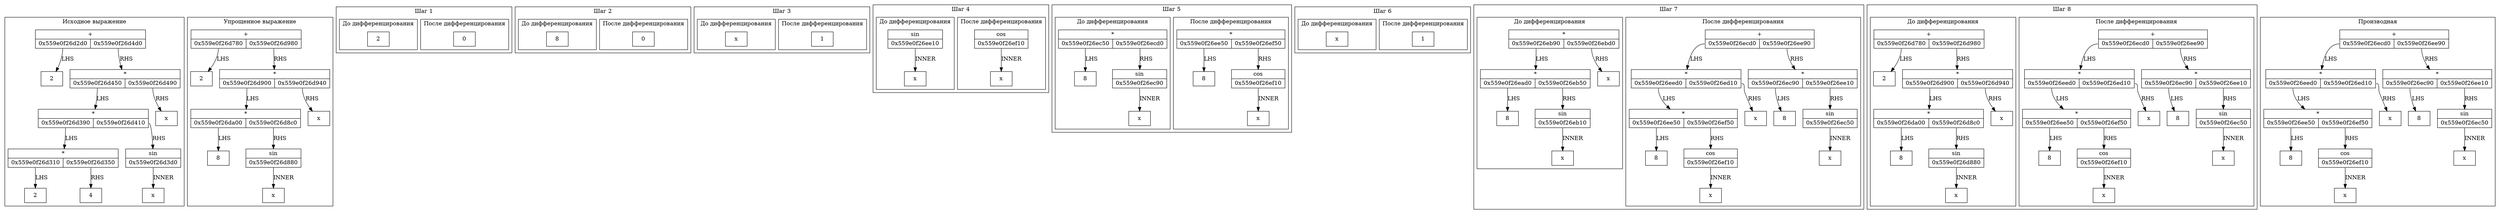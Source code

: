 digraph {
subgraph cluster_source {
label="Исходное выражение";
node_0_0x559e0f26d510 [shape=record,label=" { + | { <left> 0x559e0f26d2d0 | <right> 0x559e0f26d4d0 } } " ];
node_0_0x559e0f26d510:<left> -> node_0_0x559e0f26d2d0 [label="LHS"]node_0_0x559e0f26d510:<right> -> node_0_0x559e0f26d4d0 [label="RHS"]node_0_0x559e0f26d2d0 [shape=record,label="{ 2 }" ];
node_0_0x559e0f26d4d0 [shape=record,label=" { * | { <left> 0x559e0f26d450 | <right> 0x559e0f26d490 } } " ];
node_0_0x559e0f26d4d0:<left> -> node_0_0x559e0f26d450 [label="LHS"]node_0_0x559e0f26d4d0:<right> -> node_0_0x559e0f26d490 [label="RHS"]node_0_0x559e0f26d450 [shape=record,label=" { * | { <left> 0x559e0f26d390 | <right> 0x559e0f26d410 } } " ];
node_0_0x559e0f26d450:<left> -> node_0_0x559e0f26d390 [label="LHS"]node_0_0x559e0f26d450:<right> -> node_0_0x559e0f26d410 [label="RHS"]node_0_0x559e0f26d390 [shape=record,label=" { * | { <left> 0x559e0f26d310 | <right> 0x559e0f26d350 } } " ];
node_0_0x559e0f26d390:<left> -> node_0_0x559e0f26d310 [label="LHS"]node_0_0x559e0f26d390:<right> -> node_0_0x559e0f26d350 [label="RHS"]node_0_0x559e0f26d310 [shape=record,label="{ 2 }" ];
node_0_0x559e0f26d350 [shape=record,label="{ 4 }" ];
node_0_0x559e0f26d410 [shape=record,label="{ sin | <inner> 0x559e0f26d3d0 }" ];
node_0_0x559e0f26d410:<inner> -> node_0_0x559e0f26d3d0 [label="INNER"]node_0_0x559e0f26d3d0 [shape=record,label="{ x }" ];
node_0_0x559e0f26d490 [shape=record,label="{ x }" ];
}
subgraph cluster_simplified {
label="Упрощенное выражение";
node_0_0x559e0f26d9c0 [shape=record,label=" { + | { <left> 0x559e0f26d780 | <right> 0x559e0f26d980 } } " ];
node_0_0x559e0f26d9c0:<left> -> node_0_0x559e0f26d780 [label="LHS"]node_0_0x559e0f26d9c0:<right> -> node_0_0x559e0f26d980 [label="RHS"]node_0_0x559e0f26d780 [shape=record,label="{ 2 }" ];
node_0_0x559e0f26d980 [shape=record,label=" { * | { <left> 0x559e0f26d900 | <right> 0x559e0f26d940 } } " ];
node_0_0x559e0f26d980:<left> -> node_0_0x559e0f26d900 [label="LHS"]node_0_0x559e0f26d980:<right> -> node_0_0x559e0f26d940 [label="RHS"]node_0_0x559e0f26d900 [shape=record,label=" { * | { <left> 0x559e0f26da00 | <right> 0x559e0f26d8c0 } } " ];
node_0_0x559e0f26d900:<left> -> node_0_0x559e0f26da00 [label="LHS"]node_0_0x559e0f26d900:<right> -> node_0_0x559e0f26d8c0 [label="RHS"]node_0_0x559e0f26da00 [shape=record,label="{ 8 }" ];
node_0_0x559e0f26d8c0 [shape=record,label="{ sin | <inner> 0x559e0f26d880 }" ];
node_0_0x559e0f26d8c0:<inner> -> node_0_0x559e0f26d880 [label="INNER"]node_0_0x559e0f26d880 [shape=record,label="{ x }" ];
node_0_0x559e0f26d940 [shape=record,label="{ x }" ];
}
subgraph cluster_step1 {
label = "Шаг 1";
subgraph cluster_step1_2 {
label = "После дифференцирования";
node_1_0x559e0f26ea90 [shape=record,label="{ 0 }" ];
}
subgraph cluster_step1_1 {
label = "До дифференцирования";
node_1_0x559e0f26ea50 [shape=record,label="{ 2 }" ];
}
}
subgraph cluster_step2 {
label = "Шаг 2";
subgraph cluster_step2_2 {
label = "После дифференцирования";
node_2_0x559e0f26ed90 [shape=record,label="{ 0 }" ];
}
subgraph cluster_step2_1 {
label = "До дифференцирования";
node_2_0x559e0f26ed50 [shape=record,label="{ 8 }" ];
}
}
subgraph cluster_step3 {
label = "Шаг 3";
subgraph cluster_step3_2 {
label = "После дифференцирования";
node_3_0x559e0f26efd0 [shape=record,label="{ 1 }" ];
}
subgraph cluster_step3_1 {
label = "До дифференцирования";
node_3_0x559e0f26ef90 [shape=record,label="{ x }" ];
}
}
subgraph cluster_step4 {
label = "Шаг 4";
subgraph cluster_step4_2 {
label = "После дифференцирования";
node_4_0x559e0f26ef50 [shape=record,label="{ cos | <inner> 0x559e0f26ef10 }" ];
node_4_0x559e0f26ef50:<inner> -> node_4_0x559e0f26ef10 [label="INNER"]node_4_0x559e0f26ef10 [shape=record,label="{ x }" ];
}
subgraph cluster_step4_1 {
label = "До дифференцирования";
node_4_0x559e0f26eed0 [shape=record,label="{ sin | <inner> 0x559e0f26ee10 }" ];
node_4_0x559e0f26eed0:<inner> -> node_4_0x559e0f26ee10 [label="INNER"]node_4_0x559e0f26ee10 [shape=record,label="{ x }" ];
}
}
subgraph cluster_step5 {
label = "Шаг 5";
subgraph cluster_step5_2 {
label = "После дифференцирования";
node_5_0x559e0f26eed0 [shape=record,label=" { * | { <left> 0x559e0f26ee50 | <right> 0x559e0f26ef50 } } " ];
node_5_0x559e0f26eed0:<left> -> node_5_0x559e0f26ee50 [label="LHS"]node_5_0x559e0f26eed0:<right> -> node_5_0x559e0f26ef50 [label="RHS"]node_5_0x559e0f26ee50 [shape=record,label="{ 8 }" ];
node_5_0x559e0f26ef50 [shape=record,label="{ cos | <inner> 0x559e0f26ef10 }" ];
node_5_0x559e0f26ef50:<inner> -> node_5_0x559e0f26ef10 [label="INNER"]node_5_0x559e0f26ef10 [shape=record,label="{ x }" ];
}
subgraph cluster_step5_1 {
label = "До дифференцирования";
node_5_0x559e0f26ed10 [shape=record,label=" { * | { <left> 0x559e0f26ec50 | <right> 0x559e0f26ecd0 } } " ];
node_5_0x559e0f26ed10:<left> -> node_5_0x559e0f26ec50 [label="LHS"]node_5_0x559e0f26ed10:<right> -> node_5_0x559e0f26ecd0 [label="RHS"]node_5_0x559e0f26ec50 [shape=record,label="{ 8 }" ];
node_5_0x559e0f26ecd0 [shape=record,label="{ sin | <inner> 0x559e0f26ec90 }" ];
node_5_0x559e0f26ecd0:<inner> -> node_5_0x559e0f26ec90 [label="INNER"]node_5_0x559e0f26ec90 [shape=record,label="{ x }" ];
}
}
subgraph cluster_step6 {
label = "Шаг 6";
subgraph cluster_step6_2 {
label = "После дифференцирования";
node_6_0x559e0f26efd0 [shape=record,label="{ 1 }" ];
}
subgraph cluster_step6_1 {
label = "До дифференцирования";
node_6_0x559e0f26ef90 [shape=record,label="{ x }" ];
}
}
subgraph cluster_step7 {
label = "Шаг 7";
subgraph cluster_step7_2 {
label = "После дифференцирования";
node_7_0x559e0f26ef90 [shape=record,label=" { + | { <left> 0x559e0f26ecd0 | <right> 0x559e0f26ee90 } } " ];
node_7_0x559e0f26ef90:<left> -> node_7_0x559e0f26ecd0 [label="LHS"]node_7_0x559e0f26ef90:<right> -> node_7_0x559e0f26ee90 [label="RHS"]node_7_0x559e0f26ecd0 [shape=record,label=" { * | { <left> 0x559e0f26eed0 | <right> 0x559e0f26ed10 } } " ];
node_7_0x559e0f26ecd0:<left> -> node_7_0x559e0f26eed0 [label="LHS"]node_7_0x559e0f26ecd0:<right> -> node_7_0x559e0f26ed10 [label="RHS"]node_7_0x559e0f26eed0 [shape=record,label=" { * | { <left> 0x559e0f26ee50 | <right> 0x559e0f26ef50 } } " ];
node_7_0x559e0f26eed0:<left> -> node_7_0x559e0f26ee50 [label="LHS"]node_7_0x559e0f26eed0:<right> -> node_7_0x559e0f26ef50 [label="RHS"]node_7_0x559e0f26ee50 [shape=record,label="{ 8 }" ];
node_7_0x559e0f26ef50 [shape=record,label="{ cos | <inner> 0x559e0f26ef10 }" ];
node_7_0x559e0f26ef50:<inner> -> node_7_0x559e0f26ef10 [label="INNER"]node_7_0x559e0f26ef10 [shape=record,label="{ x }" ];
node_7_0x559e0f26ed10 [shape=record,label="{ x }" ];
node_7_0x559e0f26ee90 [shape=record,label=" { * | { <left> 0x559e0f26ec90 | <right> 0x559e0f26ee10 } } " ];
node_7_0x559e0f26ee90:<left> -> node_7_0x559e0f26ec90 [label="LHS"]node_7_0x559e0f26ee90:<right> -> node_7_0x559e0f26ee10 [label="RHS"]node_7_0x559e0f26ec90 [shape=record,label="{ 8 }" ];
node_7_0x559e0f26ee10 [shape=record,label="{ sin | <inner> 0x559e0f26ec50 }" ];
node_7_0x559e0f26ee10:<inner> -> node_7_0x559e0f26ec50 [label="INNER"]node_7_0x559e0f26ec50 [shape=record,label="{ x }" ];
}
subgraph cluster_step7_1 {
label = "До дифференцирования";
node_7_0x559e0f26ec10 [shape=record,label=" { * | { <left> 0x559e0f26eb90 | <right> 0x559e0f26ebd0 } } " ];
node_7_0x559e0f26ec10:<left> -> node_7_0x559e0f26eb90 [label="LHS"]node_7_0x559e0f26ec10:<right> -> node_7_0x559e0f26ebd0 [label="RHS"]node_7_0x559e0f26eb90 [shape=record,label=" { * | { <left> 0x559e0f26ead0 | <right> 0x559e0f26eb50 } } " ];
node_7_0x559e0f26eb90:<left> -> node_7_0x559e0f26ead0 [label="LHS"]node_7_0x559e0f26eb90:<right> -> node_7_0x559e0f26eb50 [label="RHS"]node_7_0x559e0f26ead0 [shape=record,label="{ 8 }" ];
node_7_0x559e0f26eb50 [shape=record,label="{ sin | <inner> 0x559e0f26eb10 }" ];
node_7_0x559e0f26eb50:<inner> -> node_7_0x559e0f26eb10 [label="INNER"]node_7_0x559e0f26eb10 [shape=record,label="{ x }" ];
node_7_0x559e0f26ebd0 [shape=record,label="{ x }" ];
}
}
subgraph cluster_step8 {
label = "Шаг 8";
subgraph cluster_step8_2 {
label = "После дифференцирования";
node_8_0x559e0f26ef90 [shape=record,label=" { + | { <left> 0x559e0f26ecd0 | <right> 0x559e0f26ee90 } } " ];
node_8_0x559e0f26ef90:<left> -> node_8_0x559e0f26ecd0 [label="LHS"]node_8_0x559e0f26ef90:<right> -> node_8_0x559e0f26ee90 [label="RHS"]node_8_0x559e0f26ecd0 [shape=record,label=" { * | { <left> 0x559e0f26eed0 | <right> 0x559e0f26ed10 } } " ];
node_8_0x559e0f26ecd0:<left> -> node_8_0x559e0f26eed0 [label="LHS"]node_8_0x559e0f26ecd0:<right> -> node_8_0x559e0f26ed10 [label="RHS"]node_8_0x559e0f26eed0 [shape=record,label=" { * | { <left> 0x559e0f26ee50 | <right> 0x559e0f26ef50 } } " ];
node_8_0x559e0f26eed0:<left> -> node_8_0x559e0f26ee50 [label="LHS"]node_8_0x559e0f26eed0:<right> -> node_8_0x559e0f26ef50 [label="RHS"]node_8_0x559e0f26ee50 [shape=record,label="{ 8 }" ];
node_8_0x559e0f26ef50 [shape=record,label="{ cos | <inner> 0x559e0f26ef10 }" ];
node_8_0x559e0f26ef50:<inner> -> node_8_0x559e0f26ef10 [label="INNER"]node_8_0x559e0f26ef10 [shape=record,label="{ x }" ];
node_8_0x559e0f26ed10 [shape=record,label="{ x }" ];
node_8_0x559e0f26ee90 [shape=record,label=" { * | { <left> 0x559e0f26ec90 | <right> 0x559e0f26ee10 } } " ];
node_8_0x559e0f26ee90:<left> -> node_8_0x559e0f26ec90 [label="LHS"]node_8_0x559e0f26ee90:<right> -> node_8_0x559e0f26ee10 [label="RHS"]node_8_0x559e0f26ec90 [shape=record,label="{ 8 }" ];
node_8_0x559e0f26ee10 [shape=record,label="{ sin | <inner> 0x559e0f26ec50 }" ];
node_8_0x559e0f26ee10:<inner> -> node_8_0x559e0f26ec50 [label="INNER"]node_8_0x559e0f26ec50 [shape=record,label="{ x }" ];
}
subgraph cluster_step8_1 {
label = "До дифференцирования";
node_8_0x559e0f26d9c0 [shape=record,label=" { + | { <left> 0x559e0f26d780 | <right> 0x559e0f26d980 } } " ];
node_8_0x559e0f26d9c0:<left> -> node_8_0x559e0f26d780 [label="LHS"]node_8_0x559e0f26d9c0:<right> -> node_8_0x559e0f26d980 [label="RHS"]node_8_0x559e0f26d780 [shape=record,label="{ 2 }" ];
node_8_0x559e0f26d980 [shape=record,label=" { * | { <left> 0x559e0f26d900 | <right> 0x559e0f26d940 } } " ];
node_8_0x559e0f26d980:<left> -> node_8_0x559e0f26d900 [label="LHS"]node_8_0x559e0f26d980:<right> -> node_8_0x559e0f26d940 [label="RHS"]node_8_0x559e0f26d900 [shape=record,label=" { * | { <left> 0x559e0f26da00 | <right> 0x559e0f26d8c0 } } " ];
node_8_0x559e0f26d900:<left> -> node_8_0x559e0f26da00 [label="LHS"]node_8_0x559e0f26d900:<right> -> node_8_0x559e0f26d8c0 [label="RHS"]node_8_0x559e0f26da00 [shape=record,label="{ 8 }" ];
node_8_0x559e0f26d8c0 [shape=record,label="{ sin | <inner> 0x559e0f26d880 }" ];
node_8_0x559e0f26d8c0:<inner> -> node_8_0x559e0f26d880 [label="INNER"]node_8_0x559e0f26d880 [shape=record,label="{ x }" ];
node_8_0x559e0f26d940 [shape=record,label="{ x }" ];
}
}
subgraph cluster_derivative {
label = "Производная";
node_9_0x559e0f26ef90 [shape=record,label=" { + | { <left> 0x559e0f26ecd0 | <right> 0x559e0f26ee90 } } " ];
node_9_0x559e0f26ef90:<left> -> node_9_0x559e0f26ecd0 [label="LHS"]node_9_0x559e0f26ef90:<right> -> node_9_0x559e0f26ee90 [label="RHS"]node_9_0x559e0f26ecd0 [shape=record,label=" { * | { <left> 0x559e0f26eed0 | <right> 0x559e0f26ed10 } } " ];
node_9_0x559e0f26ecd0:<left> -> node_9_0x559e0f26eed0 [label="LHS"]node_9_0x559e0f26ecd0:<right> -> node_9_0x559e0f26ed10 [label="RHS"]node_9_0x559e0f26eed0 [shape=record,label=" { * | { <left> 0x559e0f26ee50 | <right> 0x559e0f26ef50 } } " ];
node_9_0x559e0f26eed0:<left> -> node_9_0x559e0f26ee50 [label="LHS"]node_9_0x559e0f26eed0:<right> -> node_9_0x559e0f26ef50 [label="RHS"]node_9_0x559e0f26ee50 [shape=record,label="{ 8 }" ];
node_9_0x559e0f26ef50 [shape=record,label="{ cos | <inner> 0x559e0f26ef10 }" ];
node_9_0x559e0f26ef50:<inner> -> node_9_0x559e0f26ef10 [label="INNER"]node_9_0x559e0f26ef10 [shape=record,label="{ x }" ];
node_9_0x559e0f26ed10 [shape=record,label="{ x }" ];
node_9_0x559e0f26ee90 [shape=record,label=" { * | { <left> 0x559e0f26ec90 | <right> 0x559e0f26ee10 } } " ];
node_9_0x559e0f26ee90:<left> -> node_9_0x559e0f26ec90 [label="LHS"]node_9_0x559e0f26ee90:<right> -> node_9_0x559e0f26ee10 [label="RHS"]node_9_0x559e0f26ec90 [shape=record,label="{ 8 }" ];
node_9_0x559e0f26ee10 [shape=record,label="{ sin | <inner> 0x559e0f26ec50 }" ];
node_9_0x559e0f26ee10:<inner> -> node_9_0x559e0f26ec50 [label="INNER"]node_9_0x559e0f26ec50 [shape=record,label="{ x }" ];
}
}

